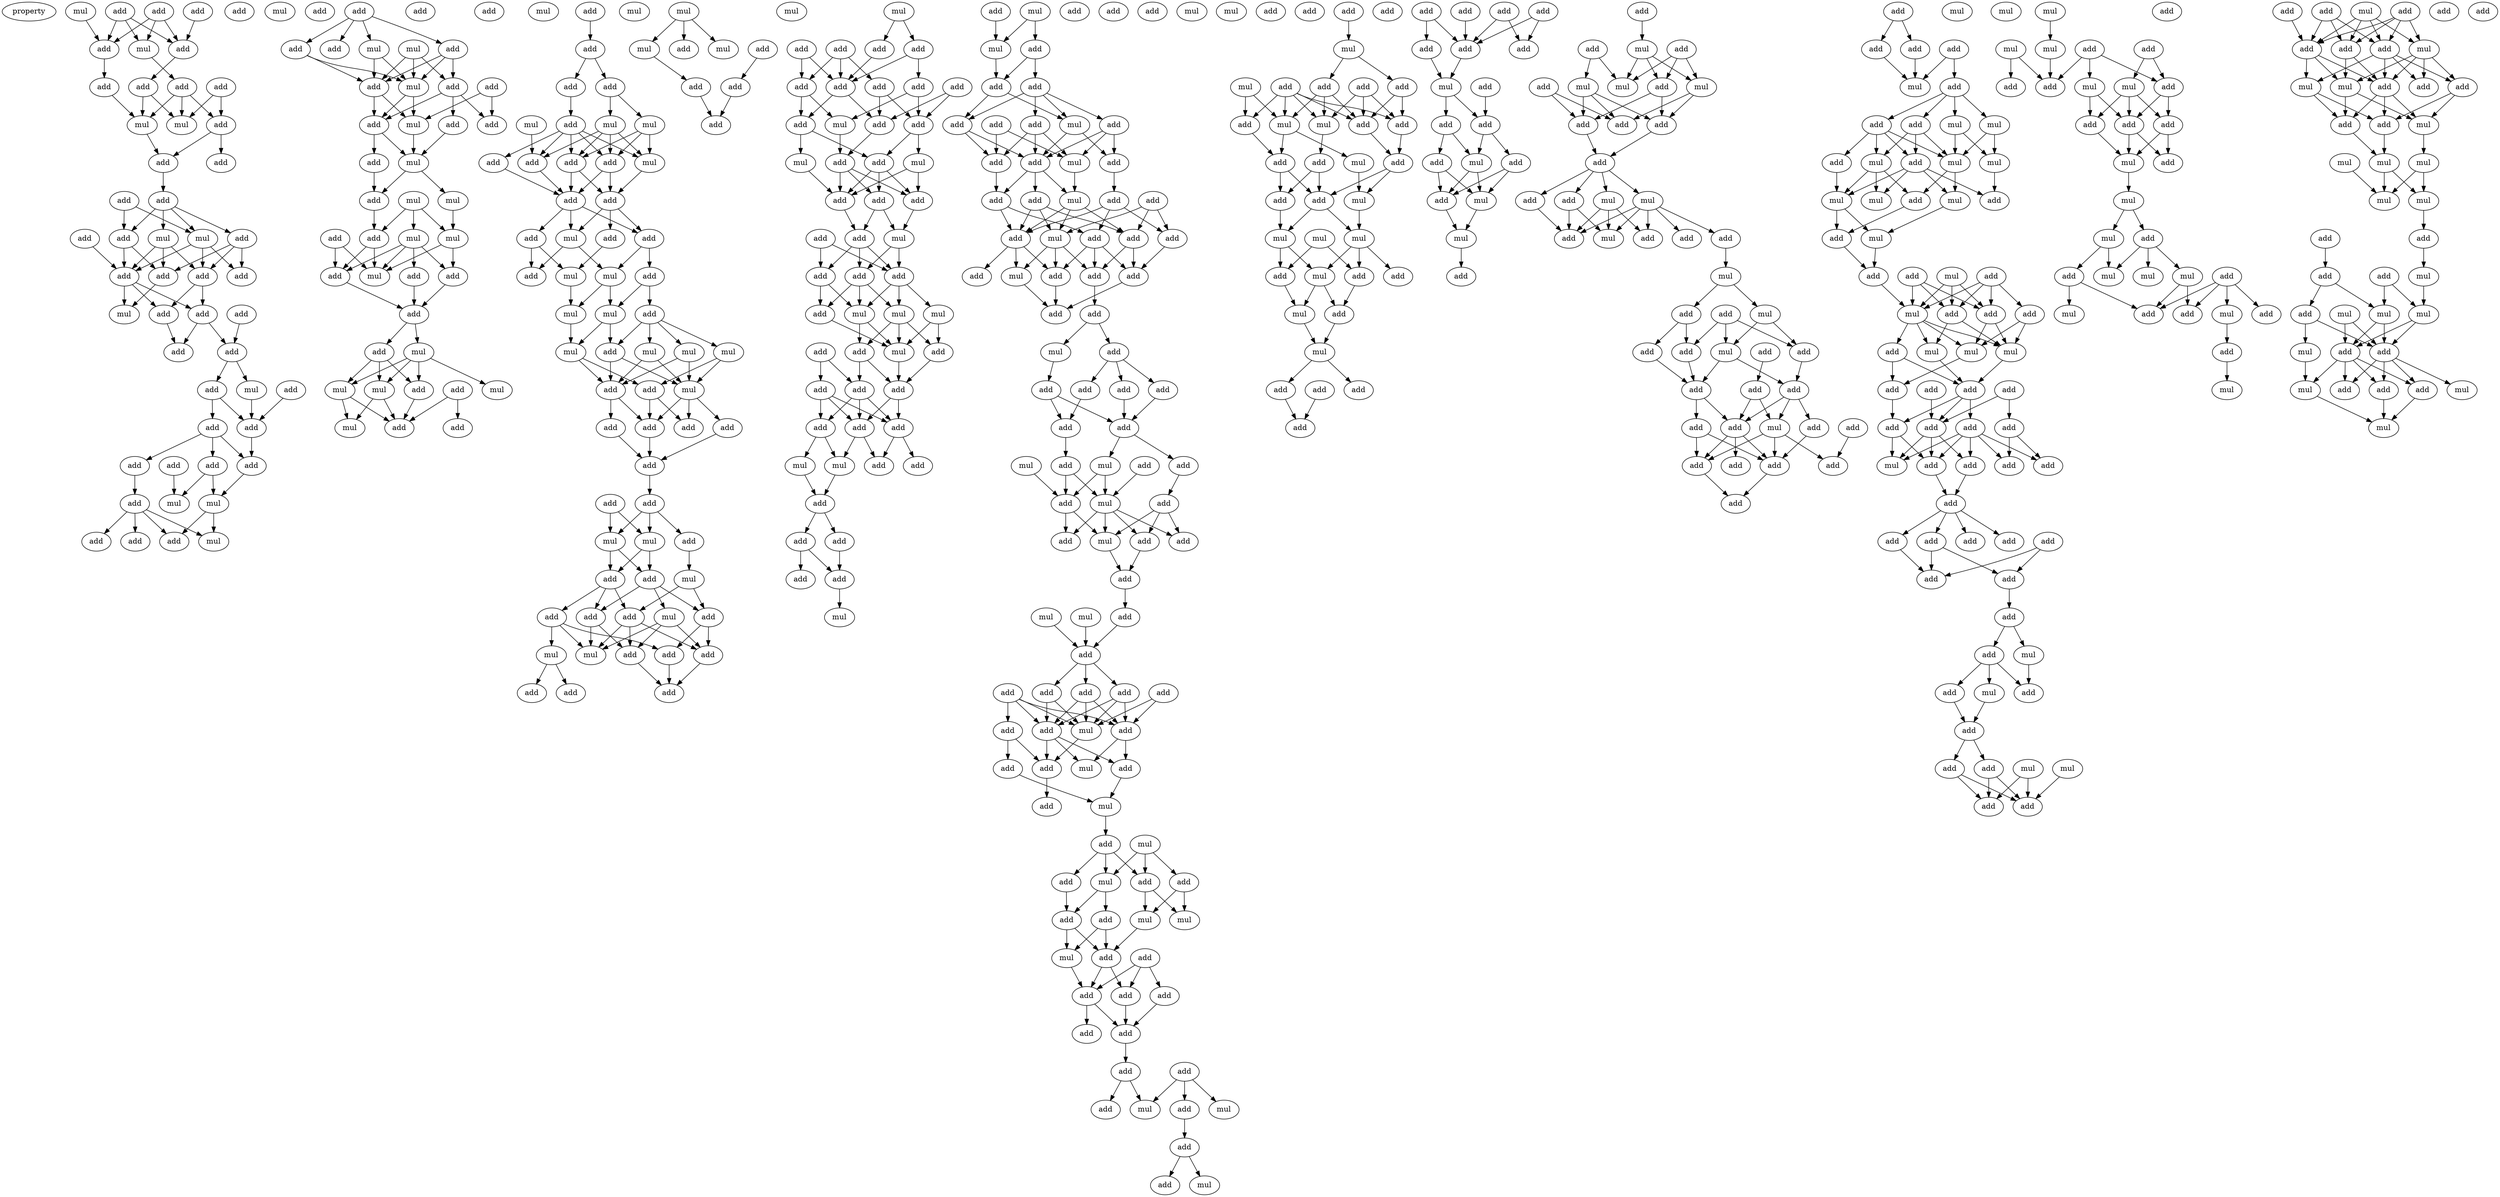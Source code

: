 digraph {
    node [fontcolor=black]
    property [mul=2,lf=1.9]
    0 [ label = add ];
    1 [ label = add ];
    2 [ label = mul ];
    3 [ label = add ];
    4 [ label = add ];
    5 [ label = mul ];
    6 [ label = add ];
    7 [ label = add ];
    8 [ label = add ];
    9 [ label = add ];
    10 [ label = add ];
    11 [ label = add ];
    12 [ label = mul ];
    13 [ label = mul ];
    14 [ label = add ];
    15 [ label = add ];
    16 [ label = mul ];
    17 [ label = add ];
    18 [ label = add ];
    19 [ label = add ];
    20 [ label = add ];
    21 [ label = add ];
    22 [ label = mul ];
    23 [ label = add ];
    24 [ label = mul ];
    25 [ label = add ];
    26 [ label = add ];
    27 [ label = add ];
    28 [ label = add ];
    29 [ label = add ];
    30 [ label = add ];
    31 [ label = mul ];
    32 [ label = add ];
    33 [ label = add ];
    34 [ label = add ];
    35 [ label = add ];
    36 [ label = mul ];
    37 [ label = add ];
    38 [ label = add ];
    39 [ label = add ];
    40 [ label = add ];
    41 [ label = add ];
    42 [ label = add ];
    43 [ label = add ];
    44 [ label = mul ];
    45 [ label = mul ];
    46 [ label = add ];
    47 [ label = add ];
    48 [ label = add ];
    49 [ label = mul ];
    50 [ label = add ];
    51 [ label = add ];
    52 [ label = add ];
    53 [ label = add ];
    54 [ label = add ];
    55 [ label = mul ];
    56 [ label = mul ];
    57 [ label = add ];
    58 [ label = add ];
    59 [ label = add ];
    60 [ label = mul ];
    61 [ label = add ];
    62 [ label = add ];
    63 [ label = add ];
    64 [ label = add ];
    65 [ label = add ];
    66 [ label = mul ];
    67 [ label = add ];
    68 [ label = mul ];
    69 [ label = mul ];
    70 [ label = mul ];
    71 [ label = add ];
    72 [ label = add ];
    73 [ label = add ];
    74 [ label = mul ];
    75 [ label = mul ];
    76 [ label = add ];
    77 [ label = add ];
    78 [ label = add ];
    79 [ label = add ];
    80 [ label = mul ];
    81 [ label = add ];
    82 [ label = add ];
    83 [ label = mul ];
    84 [ label = mul ];
    85 [ label = mul ];
    86 [ label = add ];
    87 [ label = add ];
    88 [ label = mul ];
    89 [ label = add ];
    90 [ label = mul ];
    91 [ label = add ];
    92 [ label = mul ];
    93 [ label = add ];
    94 [ label = add ];
    95 [ label = add ];
    96 [ label = add ];
    97 [ label = add ];
    98 [ label = mul ];
    99 [ label = mul ];
    100 [ label = mul ];
    101 [ label = add ];
    102 [ label = add ];
    103 [ label = add ];
    104 [ label = add ];
    105 [ label = mul ];
    106 [ label = add ];
    107 [ label = add ];
    108 [ label = add ];
    109 [ label = add ];
    110 [ label = add ];
    111 [ label = mul ];
    112 [ label = mul ];
    113 [ label = add ];
    114 [ label = add ];
    115 [ label = mul ];
    116 [ label = mul ];
    117 [ label = mul ];
    118 [ label = add ];
    119 [ label = mul ];
    120 [ label = mul ];
    121 [ label = mul ];
    122 [ label = mul ];
    123 [ label = add ];
    124 [ label = add ];
    125 [ label = add ];
    126 [ label = mul ];
    127 [ label = add ];
    128 [ label = add ];
    129 [ label = add ];
    130 [ label = add ];
    131 [ label = add ];
    132 [ label = mul ];
    133 [ label = add ];
    134 [ label = add ];
    135 [ label = add ];
    136 [ label = mul ];
    137 [ label = mul ];
    138 [ label = add ];
    139 [ label = mul ];
    140 [ label = add ];
    141 [ label = add ];
    142 [ label = add ];
    143 [ label = mul ];
    144 [ label = add ];
    145 [ label = add ];
    146 [ label = add ];
    147 [ label = add ];
    148 [ label = mul ];
    149 [ label = mul ];
    150 [ label = add ];
    151 [ label = add ];
    152 [ label = add ];
    153 [ label = add ];
    154 [ label = mul ];
    155 [ label = mul ];
    156 [ label = mul ];
    157 [ label = add ];
    158 [ label = add ];
    159 [ label = mul ];
    160 [ label = add ];
    161 [ label = add ];
    162 [ label = add ];
    163 [ label = mul ];
    164 [ label = add ];
    165 [ label = add ];
    166 [ label = add ];
    167 [ label = add ];
    168 [ label = add ];
    169 [ label = add ];
    170 [ label = add ];
    171 [ label = add ];
    172 [ label = add ];
    173 [ label = mul ];
    174 [ label = add ];
    175 [ label = add ];
    176 [ label = add ];
    177 [ label = add ];
    178 [ label = add ];
    179 [ label = mul ];
    180 [ label = mul ];
    181 [ label = add ];
    182 [ label = add ];
    183 [ label = add ];
    184 [ label = add ];
    185 [ label = mul ];
    186 [ label = add ];
    187 [ label = add ];
    188 [ label = add ];
    189 [ label = add ];
    190 [ label = mul ];
    191 [ label = add ];
    192 [ label = mul ];
    193 [ label = mul ];
    194 [ label = add ];
    195 [ label = add ];
    196 [ label = add ];
    197 [ label = mul ];
    198 [ label = add ];
    199 [ label = add ];
    200 [ label = add ];
    201 [ label = add ];
    202 [ label = add ];
    203 [ label = add ];
    204 [ label = mul ];
    205 [ label = mul ];
    206 [ label = add ];
    207 [ label = add ];
    208 [ label = add ];
    209 [ label = add ];
    210 [ label = add ];
    211 [ label = mul ];
    212 [ label = add ];
    213 [ label = add ];
    214 [ label = add ];
    215 [ label = add ];
    216 [ label = mul ];
    217 [ label = mul ];
    218 [ label = add ];
    219 [ label = add ];
    220 [ label = add ];
    221 [ label = mul ];
    222 [ label = add ];
    223 [ label = add ];
    224 [ label = add ];
    225 [ label = add ];
    226 [ label = add ];
    227 [ label = mul ];
    228 [ label = add ];
    229 [ label = add ];
    230 [ label = add ];
    231 [ label = mul ];
    232 [ label = add ];
    233 [ label = add ];
    234 [ label = add ];
    235 [ label = add ];
    236 [ label = add ];
    237 [ label = mul ];
    238 [ label = add ];
    239 [ label = add ];
    240 [ label = add ];
    241 [ label = add ];
    242 [ label = mul ];
    243 [ label = add ];
    244 [ label = add ];
    245 [ label = add ];
    246 [ label = mul ];
    247 [ label = add ];
    248 [ label = add ];
    249 [ label = add ];
    250 [ label = add ];
    251 [ label = add ];
    252 [ label = add ];
    253 [ label = add ];
    254 [ label = add ];
    255 [ label = add ];
    256 [ label = mul ];
    257 [ label = add ];
    258 [ label = add ];
    259 [ label = mul ];
    260 [ label = add ];
    261 [ label = add ];
    262 [ label = mul ];
    263 [ label = add ];
    264 [ label = add ];
    265 [ label = add ];
    266 [ label = mul ];
    267 [ label = add ];
    268 [ label = mul ];
    269 [ label = add ];
    270 [ label = mul ];
    271 [ label = add ];
    272 [ label = add ];
    273 [ label = add ];
    274 [ label = add ];
    275 [ label = add ];
    276 [ label = add ];
    277 [ label = add ];
    278 [ label = add ];
    279 [ label = add ];
    280 [ label = mul ];
    281 [ label = add ];
    282 [ label = mul ];
    283 [ label = add ];
    284 [ label = add ];
    285 [ label = add ];
    286 [ label = mul ];
    287 [ label = add ];
    288 [ label = add ];
    289 [ label = mul ];
    290 [ label = mul ];
    291 [ label = add ];
    292 [ label = add ];
    293 [ label = add ];
    294 [ label = add ];
    295 [ label = add ];
    296 [ label = mul ];
    297 [ label = mul ];
    298 [ label = add ];
    299 [ label = mul ];
    300 [ label = add ];
    301 [ label = add ];
    302 [ label = add ];
    303 [ label = add ];
    304 [ label = add ];
    305 [ label = add ];
    306 [ label = add ];
    307 [ label = add ];
    308 [ label = add ];
    309 [ label = add ];
    310 [ label = add ];
    311 [ label = mul ];
    312 [ label = mul ];
    313 [ label = mul ];
    314 [ label = add ];
    315 [ label = mul ];
    316 [ label = add ];
    317 [ label = add ];
    318 [ label = add ];
    319 [ label = mul ];
    320 [ label = add ];
    321 [ label = mul ];
    322 [ label = add ];
    323 [ label = add ];
    324 [ label = add ];
    325 [ label = add ];
    326 [ label = mul ];
    327 [ label = add ];
    328 [ label = add ];
    329 [ label = add ];
    330 [ label = mul ];
    331 [ label = mul ];
    332 [ label = mul ];
    333 [ label = add ];
    334 [ label = add ];
    335 [ label = add ];
    336 [ label = mul ];
    337 [ label = add ];
    338 [ label = add ];
    339 [ label = mul ];
    340 [ label = mul ];
    341 [ label = mul ];
    342 [ label = add ];
    343 [ label = add ];
    344 [ label = add ];
    345 [ label = add ];
    346 [ label = mul ];
    347 [ label = add ];
    348 [ label = mul ];
    349 [ label = mul ];
    350 [ label = add ];
    351 [ label = add ];
    352 [ label = add ];
    353 [ label = add ];
    354 [ label = add ];
    355 [ label = add ];
    356 [ label = add ];
    357 [ label = add ];
    358 [ label = add ];
    359 [ label = add ];
    360 [ label = add ];
    361 [ label = mul ];
    362 [ label = add ];
    363 [ label = add ];
    364 [ label = add ];
    365 [ label = add ];
    366 [ label = add ];
    367 [ label = mul ];
    368 [ label = add ];
    369 [ label = mul ];
    370 [ label = mul ];
    371 [ label = add ];
    372 [ label = add ];
    373 [ label = add ];
    374 [ label = add ];
    375 [ label = mul ];
    376 [ label = add ];
    377 [ label = mul ];
    378 [ label = mul ];
    379 [ label = mul ];
    380 [ label = add ];
    381 [ label = add ];
    382 [ label = add ];
    383 [ label = add ];
    384 [ label = add ];
    385 [ label = add ];
    386 [ label = add ];
    387 [ label = mul ];
    388 [ label = mul ];
    389 [ label = add ];
    390 [ label = mul ];
    391 [ label = add ];
    392 [ label = add ];
    393 [ label = add ];
    394 [ label = mul ];
    395 [ label = add ];
    396 [ label = mul ];
    397 [ label = add ];
    398 [ label = add ];
    399 [ label = mul ];
    400 [ label = add ];
    401 [ label = add ];
    402 [ label = add ];
    403 [ label = add ];
    404 [ label = add ];
    405 [ label = add ];
    406 [ label = mul ];
    407 [ label = add ];
    408 [ label = add ];
    409 [ label = add ];
    410 [ label = add ];
    411 [ label = add ];
    412 [ label = add ];
    413 [ label = add ];
    414 [ label = add ];
    415 [ label = add ];
    416 [ label = add ];
    417 [ label = add ];
    418 [ label = add ];
    419 [ label = add ];
    420 [ label = mul ];
    421 [ label = add ];
    422 [ label = add ];
    423 [ label = add ];
    424 [ label = mul ];
    425 [ label = mul ];
    426 [ label = add ];
    427 [ label = add ];
    428 [ label = mul ];
    429 [ label = mul ];
    430 [ label = mul ];
    431 [ label = mul ];
    432 [ label = add ];
    433 [ label = mul ];
    434 [ label = add ];
    435 [ label = mul ];
    436 [ label = mul ];
    437 [ label = add ];
    438 [ label = add ];
    439 [ label = add ];
    440 [ label = add ];
    441 [ label = mul ];
    442 [ label = add ];
    443 [ label = mul ];
    444 [ label = add ];
    445 [ label = add ];
    446 [ label = add ];
    447 [ label = mul ];
    448 [ label = mul ];
    449 [ label = mul ];
    450 [ label = add ];
    451 [ label = add ];
    452 [ label = add ];
    453 [ label = add ];
    454 [ label = add ];
    455 [ label = add ];
    456 [ label = add ];
    457 [ label = add ];
    458 [ label = add ];
    459 [ label = add ];
    460 [ label = mul ];
    461 [ label = add ];
    462 [ label = add ];
    463 [ label = add ];
    464 [ label = add ];
    465 [ label = add ];
    466 [ label = add ];
    467 [ label = add ];
    468 [ label = add ];
    469 [ label = add ];
    470 [ label = add ];
    471 [ label = add ];
    472 [ label = add ];
    473 [ label = mul ];
    474 [ label = add ];
    475 [ label = add ];
    476 [ label = mul ];
    477 [ label = mul ];
    478 [ label = add ];
    479 [ label = mul ];
    480 [ label = mul ];
    481 [ label = mul ];
    482 [ label = add ];
    483 [ label = add ];
    484 [ label = add ];
    485 [ label = add ];
    486 [ label = mul ];
    487 [ label = add ];
    488 [ label = mul ];
    489 [ label = add ];
    490 [ label = mul ];
    491 [ label = add ];
    492 [ label = add ];
    493 [ label = mul ];
    494 [ label = add ];
    495 [ label = mul ];
    496 [ label = add ];
    497 [ label = add ];
    498 [ label = add ];
    499 [ label = mul ];
    500 [ label = add ];
    501 [ label = add ];
    502 [ label = mul ];
    503 [ label = mul ];
    504 [ label = add ];
    505 [ label = mul ];
    506 [ label = add ];
    507 [ label = mul ];
    508 [ label = add ];
    509 [ label = mul ];
    510 [ label = mul ];
    511 [ label = add ];
    512 [ label = mul ];
    513 [ label = add ];
    514 [ label = add ];
    515 [ label = add ];
    516 [ label = add ];
    517 [ label = mul ];
    518 [ label = mul ];
    519 [ label = add ];
    520 [ label = add ];
    521 [ label = add ];
    522 [ label = add ];
    523 [ label = add ];
    524 [ label = mul ];
    525 [ label = add ];
    526 [ label = add ];
    527 [ label = add ];
    528 [ label = mul ];
    529 [ label = mul ];
    530 [ label = add ];
    531 [ label = mul ];
    532 [ label = add ];
    533 [ label = mul ];
    534 [ label = add ];
    535 [ label = mul ];
    536 [ label = mul ];
    537 [ label = mul ];
    538 [ label = mul ];
    539 [ label = add ];
    540 [ label = add ];
    541 [ label = mul ];
    542 [ label = add ];
    543 [ label = add ];
    544 [ label = mul ];
    545 [ label = mul ];
    546 [ label = mul ];
    547 [ label = add ];
    548 [ label = mul ];
    549 [ label = add ];
    550 [ label = add ];
    551 [ label = add ];
    552 [ label = mul ];
    553 [ label = add ];
    554 [ label = add ];
    555 [ label = mul ];
    556 [ label = mul ];
    557 [ label = add ];
    0 -> 5 [ name = 0 ];
    0 -> 6 [ name = 1 ];
    0 -> 7 [ name = 2 ];
    2 -> 6 [ name = 3 ];
    3 -> 7 [ name = 4 ];
    4 -> 5 [ name = 5 ];
    4 -> 6 [ name = 6 ];
    4 -> 7 [ name = 7 ];
    5 -> 9 [ name = 8 ];
    6 -> 8 [ name = 9 ];
    7 -> 11 [ name = 10 ];
    8 -> 13 [ name = 11 ];
    9 -> 12 [ name = 12 ];
    9 -> 13 [ name = 13 ];
    9 -> 14 [ name = 14 ];
    10 -> 12 [ name = 15 ];
    10 -> 14 [ name = 16 ];
    11 -> 12 [ name = 17 ];
    11 -> 13 [ name = 18 ];
    13 -> 15 [ name = 19 ];
    14 -> 15 [ name = 20 ];
    14 -> 17 [ name = 21 ];
    15 -> 18 [ name = 22 ];
    18 -> 21 [ name = 23 ];
    18 -> 22 [ name = 24 ];
    18 -> 23 [ name = 25 ];
    18 -> 24 [ name = 26 ];
    19 -> 23 [ name = 27 ];
    19 -> 24 [ name = 28 ];
    20 -> 26 [ name = 29 ];
    21 -> 25 [ name = 30 ];
    21 -> 27 [ name = 31 ];
    21 -> 28 [ name = 32 ];
    22 -> 25 [ name = 33 ];
    22 -> 26 [ name = 34 ];
    22 -> 27 [ name = 35 ];
    23 -> 25 [ name = 36 ];
    23 -> 26 [ name = 37 ];
    24 -> 26 [ name = 38 ];
    24 -> 27 [ name = 39 ];
    24 -> 28 [ name = 40 ];
    25 -> 31 [ name = 41 ];
    26 -> 29 [ name = 42 ];
    26 -> 30 [ name = 43 ];
    26 -> 31 [ name = 44 ];
    27 -> 29 [ name = 45 ];
    27 -> 30 [ name = 46 ];
    29 -> 33 [ name = 47 ];
    29 -> 34 [ name = 48 ];
    30 -> 34 [ name = 49 ];
    32 -> 33 [ name = 50 ];
    33 -> 36 [ name = 51 ];
    33 -> 37 [ name = 52 ];
    35 -> 39 [ name = 53 ];
    36 -> 39 [ name = 54 ];
    37 -> 38 [ name = 55 ];
    37 -> 39 [ name = 56 ];
    38 -> 40 [ name = 57 ];
    38 -> 42 [ name = 58 ];
    38 -> 43 [ name = 59 ];
    39 -> 42 [ name = 60 ];
    40 -> 46 [ name = 61 ];
    41 -> 44 [ name = 62 ];
    42 -> 45 [ name = 63 ];
    43 -> 44 [ name = 64 ];
    43 -> 45 [ name = 65 ];
    45 -> 48 [ name = 66 ];
    45 -> 49 [ name = 67 ];
    46 -> 47 [ name = 68 ];
    46 -> 48 [ name = 69 ];
    46 -> 49 [ name = 70 ];
    46 -> 50 [ name = 71 ];
    52 -> 53 [ name = 72 ];
    52 -> 54 [ name = 73 ];
    52 -> 56 [ name = 74 ];
    52 -> 57 [ name = 75 ];
    53 -> 58 [ name = 76 ];
    53 -> 59 [ name = 77 ];
    53 -> 60 [ name = 78 ];
    55 -> 58 [ name = 79 ];
    55 -> 59 [ name = 80 ];
    55 -> 60 [ name = 81 ];
    56 -> 59 [ name = 82 ];
    56 -> 60 [ name = 83 ];
    57 -> 59 [ name = 84 ];
    57 -> 60 [ name = 85 ];
    58 -> 63 [ name = 86 ];
    58 -> 64 [ name = 87 ];
    58 -> 65 [ name = 88 ];
    59 -> 63 [ name = 89 ];
    59 -> 66 [ name = 90 ];
    60 -> 63 [ name = 91 ];
    60 -> 66 [ name = 92 ];
    61 -> 65 [ name = 93 ];
    61 -> 66 [ name = 94 ];
    63 -> 67 [ name = 95 ];
    63 -> 68 [ name = 96 ];
    64 -> 68 [ name = 97 ];
    66 -> 68 [ name = 98 ];
    67 -> 72 [ name = 99 ];
    68 -> 70 [ name = 100 ];
    68 -> 72 [ name = 101 ];
    69 -> 74 [ name = 102 ];
    69 -> 75 [ name = 103 ];
    69 -> 76 [ name = 104 ];
    70 -> 74 [ name = 105 ];
    72 -> 76 [ name = 106 ];
    73 -> 78 [ name = 107 ];
    73 -> 80 [ name = 108 ];
    74 -> 77 [ name = 109 ];
    74 -> 80 [ name = 110 ];
    75 -> 77 [ name = 111 ];
    75 -> 78 [ name = 112 ];
    75 -> 79 [ name = 113 ];
    75 -> 80 [ name = 114 ];
    76 -> 78 [ name = 115 ];
    76 -> 80 [ name = 116 ];
    77 -> 81 [ name = 117 ];
    78 -> 81 [ name = 118 ];
    79 -> 81 [ name = 119 ];
    81 -> 82 [ name = 120 ];
    81 -> 83 [ name = 121 ];
    82 -> 85 [ name = 122 ];
    82 -> 86 [ name = 123 ];
    82 -> 88 [ name = 124 ];
    83 -> 84 [ name = 125 ];
    83 -> 85 [ name = 126 ];
    83 -> 86 [ name = 127 ];
    83 -> 88 [ name = 128 ];
    85 -> 90 [ name = 129 ];
    85 -> 91 [ name = 130 ];
    86 -> 91 [ name = 131 ];
    87 -> 89 [ name = 132 ];
    87 -> 91 [ name = 133 ];
    88 -> 90 [ name = 134 ];
    88 -> 91 [ name = 135 ];
    93 -> 94 [ name = 136 ];
    94 -> 95 [ name = 137 ];
    94 -> 96 [ name = 138 ];
    95 -> 97 [ name = 139 ];
    96 -> 98 [ name = 140 ];
    96 -> 100 [ name = 141 ];
    97 -> 101 [ name = 142 ];
    97 -> 102 [ name = 143 ];
    97 -> 103 [ name = 144 ];
    97 -> 104 [ name = 145 ];
    97 -> 105 [ name = 146 ];
    98 -> 103 [ name = 147 ];
    98 -> 104 [ name = 148 ];
    98 -> 105 [ name = 149 ];
    99 -> 101 [ name = 150 ];
    100 -> 101 [ name = 151 ];
    100 -> 103 [ name = 152 ];
    100 -> 104 [ name = 153 ];
    100 -> 105 [ name = 154 ];
    101 -> 106 [ name = 155 ];
    102 -> 106 [ name = 156 ];
    103 -> 106 [ name = 157 ];
    103 -> 107 [ name = 158 ];
    104 -> 106 [ name = 159 ];
    104 -> 107 [ name = 160 ];
    105 -> 107 [ name = 161 ];
    106 -> 109 [ name = 162 ];
    106 -> 110 [ name = 163 ];
    106 -> 111 [ name = 164 ];
    107 -> 108 [ name = 165 ];
    107 -> 109 [ name = 166 ];
    107 -> 111 [ name = 167 ];
    108 -> 112 [ name = 168 ];
    109 -> 114 [ name = 169 ];
    109 -> 115 [ name = 170 ];
    110 -> 112 [ name = 171 ];
    110 -> 113 [ name = 172 ];
    111 -> 113 [ name = 173 ];
    111 -> 115 [ name = 174 ];
    112 -> 116 [ name = 175 ];
    114 -> 117 [ name = 176 ];
    114 -> 118 [ name = 177 ];
    115 -> 116 [ name = 178 ];
    115 -> 117 [ name = 179 ];
    116 -> 122 [ name = 180 ];
    117 -> 122 [ name = 181 ];
    117 -> 123 [ name = 182 ];
    118 -> 119 [ name = 183 ];
    118 -> 120 [ name = 184 ];
    118 -> 121 [ name = 185 ];
    118 -> 123 [ name = 186 ];
    119 -> 124 [ name = 187 ];
    119 -> 126 [ name = 188 ];
    120 -> 124 [ name = 189 ];
    120 -> 126 [ name = 190 ];
    121 -> 125 [ name = 191 ];
    121 -> 126 [ name = 192 ];
    122 -> 124 [ name = 193 ];
    122 -> 125 [ name = 194 ];
    123 -> 124 [ name = 195 ];
    123 -> 126 [ name = 196 ];
    124 -> 129 [ name = 197 ];
    124 -> 130 [ name = 198 ];
    125 -> 127 [ name = 199 ];
    125 -> 130 [ name = 200 ];
    126 -> 127 [ name = 201 ];
    126 -> 128 [ name = 202 ];
    126 -> 130 [ name = 203 ];
    128 -> 131 [ name = 204 ];
    129 -> 131 [ name = 205 ];
    130 -> 131 [ name = 206 ];
    131 -> 133 [ name = 207 ];
    133 -> 135 [ name = 208 ];
    133 -> 136 [ name = 209 ];
    133 -> 137 [ name = 210 ];
    134 -> 136 [ name = 211 ];
    134 -> 137 [ name = 212 ];
    135 -> 139 [ name = 213 ];
    136 -> 138 [ name = 214 ];
    136 -> 140 [ name = 215 ];
    137 -> 138 [ name = 216 ];
    137 -> 140 [ name = 217 ];
    138 -> 142 [ name = 218 ];
    138 -> 144 [ name = 219 ];
    138 -> 145 [ name = 220 ];
    139 -> 141 [ name = 221 ];
    139 -> 145 [ name = 222 ];
    140 -> 141 [ name = 223 ];
    140 -> 143 [ name = 224 ];
    140 -> 144 [ name = 225 ];
    141 -> 146 [ name = 226 ];
    141 -> 147 [ name = 227 ];
    142 -> 147 [ name = 228 ];
    142 -> 148 [ name = 229 ];
    142 -> 149 [ name = 230 ];
    143 -> 146 [ name = 231 ];
    143 -> 148 [ name = 232 ];
    143 -> 150 [ name = 233 ];
    144 -> 148 [ name = 234 ];
    144 -> 150 [ name = 235 ];
    145 -> 146 [ name = 236 ];
    145 -> 148 [ name = 237 ];
    145 -> 150 [ name = 238 ];
    146 -> 153 [ name = 239 ];
    147 -> 153 [ name = 240 ];
    149 -> 151 [ name = 241 ];
    149 -> 152 [ name = 242 ];
    150 -> 153 [ name = 243 ];
    154 -> 156 [ name = 244 ];
    154 -> 157 [ name = 245 ];
    154 -> 159 [ name = 246 ];
    156 -> 161 [ name = 247 ];
    158 -> 160 [ name = 248 ];
    160 -> 162 [ name = 249 ];
    161 -> 162 [ name = 250 ];
    163 -> 164 [ name = 251 ];
    163 -> 166 [ name = 252 ];
    164 -> 168 [ name = 253 ];
    164 -> 169 [ name = 254 ];
    165 -> 168 [ name = 255 ];
    165 -> 170 [ name = 256 ];
    165 -> 171 [ name = 257 ];
    166 -> 168 [ name = 258 ];
    167 -> 168 [ name = 259 ];
    167 -> 171 [ name = 260 ];
    168 -> 174 [ name = 261 ];
    168 -> 176 [ name = 262 ];
    169 -> 173 [ name = 263 ];
    169 -> 175 [ name = 264 ];
    170 -> 174 [ name = 265 ];
    170 -> 175 [ name = 266 ];
    171 -> 173 [ name = 267 ];
    171 -> 176 [ name = 268 ];
    172 -> 174 [ name = 269 ];
    172 -> 175 [ name = 270 ];
    173 -> 177 [ name = 271 ];
    174 -> 177 [ name = 272 ];
    175 -> 178 [ name = 273 ];
    175 -> 180 [ name = 274 ];
    176 -> 178 [ name = 275 ];
    176 -> 179 [ name = 276 ];
    177 -> 181 [ name = 277 ];
    177 -> 182 [ name = 278 ];
    177 -> 183 [ name = 279 ];
    178 -> 181 [ name = 280 ];
    178 -> 182 [ name = 281 ];
    178 -> 183 [ name = 282 ];
    179 -> 182 [ name = 283 ];
    180 -> 181 [ name = 284 ];
    180 -> 182 [ name = 285 ];
    181 -> 185 [ name = 286 ];
    182 -> 186 [ name = 287 ];
    183 -> 185 [ name = 288 ];
    183 -> 186 [ name = 289 ];
    184 -> 188 [ name = 290 ];
    184 -> 189 [ name = 291 ];
    185 -> 187 [ name = 292 ];
    185 -> 188 [ name = 293 ];
    186 -> 187 [ name = 294 ];
    186 -> 188 [ name = 295 ];
    186 -> 189 [ name = 296 ];
    187 -> 190 [ name = 297 ];
    187 -> 191 [ name = 298 ];
    187 -> 192 [ name = 299 ];
    188 -> 190 [ name = 300 ];
    188 -> 192 [ name = 301 ];
    188 -> 193 [ name = 302 ];
    189 -> 190 [ name = 303 ];
    189 -> 191 [ name = 304 ];
    190 -> 196 [ name = 305 ];
    190 -> 197 [ name = 306 ];
    191 -> 197 [ name = 307 ];
    192 -> 194 [ name = 308 ];
    192 -> 196 [ name = 309 ];
    192 -> 197 [ name = 310 ];
    193 -> 194 [ name = 311 ];
    193 -> 197 [ name = 312 ];
    194 -> 199 [ name = 313 ];
    195 -> 198 [ name = 314 ];
    195 -> 200 [ name = 315 ];
    196 -> 199 [ name = 316 ];
    196 -> 200 [ name = 317 ];
    197 -> 199 [ name = 318 ];
    198 -> 201 [ name = 319 ];
    198 -> 202 [ name = 320 ];
    198 -> 203 [ name = 321 ];
    199 -> 201 [ name = 322 ];
    199 -> 203 [ name = 323 ];
    200 -> 201 [ name = 324 ];
    200 -> 202 [ name = 325 ];
    200 -> 203 [ name = 326 ];
    201 -> 206 [ name = 327 ];
    201 -> 207 [ name = 328 ];
    202 -> 204 [ name = 329 ];
    202 -> 205 [ name = 330 ];
    203 -> 204 [ name = 331 ];
    203 -> 207 [ name = 332 ];
    204 -> 208 [ name = 333 ];
    205 -> 208 [ name = 334 ];
    208 -> 209 [ name = 335 ];
    208 -> 210 [ name = 336 ];
    209 -> 212 [ name = 337 ];
    209 -> 213 [ name = 338 ];
    210 -> 213 [ name = 339 ];
    211 -> 215 [ name = 340 ];
    211 -> 217 [ name = 341 ];
    213 -> 216 [ name = 342 ];
    214 -> 217 [ name = 343 ];
    215 -> 218 [ name = 344 ];
    215 -> 219 [ name = 345 ];
    217 -> 219 [ name = 346 ];
    218 -> 220 [ name = 347 ];
    218 -> 221 [ name = 348 ];
    218 -> 222 [ name = 349 ];
    218 -> 224 [ name = 350 ];
    219 -> 221 [ name = 351 ];
    219 -> 224 [ name = 352 ];
    220 -> 225 [ name = 353 ];
    220 -> 226 [ name = 354 ];
    220 -> 227 [ name = 355 ];
    221 -> 225 [ name = 356 ];
    221 -> 226 [ name = 357 ];
    222 -> 225 [ name = 358 ];
    222 -> 227 [ name = 359 ];
    222 -> 228 [ name = 360 ];
    223 -> 227 [ name = 361 ];
    223 -> 228 [ name = 362 ];
    224 -> 225 [ name = 363 ];
    224 -> 228 [ name = 364 ];
    225 -> 229 [ name = 365 ];
    225 -> 231 [ name = 366 ];
    225 -> 232 [ name = 367 ];
    226 -> 233 [ name = 368 ];
    227 -> 231 [ name = 369 ];
    228 -> 229 [ name = 370 ];
    229 -> 234 [ name = 371 ];
    229 -> 238 [ name = 372 ];
    230 -> 235 [ name = 373 ];
    230 -> 236 [ name = 374 ];
    230 -> 237 [ name = 375 ];
    231 -> 234 [ name = 376 ];
    231 -> 235 [ name = 377 ];
    231 -> 237 [ name = 378 ];
    232 -> 234 [ name = 379 ];
    232 -> 235 [ name = 380 ];
    232 -> 237 [ name = 381 ];
    233 -> 234 [ name = 382 ];
    233 -> 236 [ name = 383 ];
    233 -> 238 [ name = 384 ];
    234 -> 241 [ name = 385 ];
    234 -> 242 [ name = 386 ];
    234 -> 243 [ name = 387 ];
    235 -> 239 [ name = 388 ];
    235 -> 240 [ name = 389 ];
    236 -> 239 [ name = 390 ];
    237 -> 240 [ name = 391 ];
    237 -> 241 [ name = 392 ];
    237 -> 242 [ name = 393 ];
    238 -> 239 [ name = 394 ];
    238 -> 240 [ name = 395 ];
    238 -> 241 [ name = 396 ];
    239 -> 245 [ name = 397 ];
    240 -> 244 [ name = 398 ];
    241 -> 245 [ name = 399 ];
    242 -> 245 [ name = 400 ];
    244 -> 246 [ name = 401 ];
    244 -> 247 [ name = 402 ];
    246 -> 251 [ name = 403 ];
    247 -> 248 [ name = 404 ];
    247 -> 250 [ name = 405 ];
    247 -> 252 [ name = 406 ];
    248 -> 253 [ name = 407 ];
    250 -> 254 [ name = 408 ];
    251 -> 253 [ name = 409 ];
    251 -> 254 [ name = 410 ];
    252 -> 253 [ name = 411 ];
    253 -> 256 [ name = 412 ];
    253 -> 258 [ name = 413 ];
    254 -> 257 [ name = 414 ];
    255 -> 262 [ name = 415 ];
    256 -> 261 [ name = 416 ];
    256 -> 262 [ name = 417 ];
    257 -> 261 [ name = 418 ];
    257 -> 262 [ name = 419 ];
    258 -> 260 [ name = 420 ];
    259 -> 261 [ name = 421 ];
    260 -> 263 [ name = 422 ];
    260 -> 265 [ name = 423 ];
    260 -> 266 [ name = 424 ];
    261 -> 264 [ name = 425 ];
    261 -> 266 [ name = 426 ];
    262 -> 263 [ name = 427 ];
    262 -> 264 [ name = 428 ];
    262 -> 265 [ name = 429 ];
    262 -> 266 [ name = 430 ];
    263 -> 267 [ name = 431 ];
    266 -> 267 [ name = 432 ];
    267 -> 271 [ name = 433 ];
    268 -> 272 [ name = 434 ];
    270 -> 272 [ name = 435 ];
    271 -> 272 [ name = 436 ];
    272 -> 273 [ name = 437 ];
    272 -> 275 [ name = 438 ];
    272 -> 277 [ name = 439 ];
    273 -> 278 [ name = 440 ];
    273 -> 280 [ name = 441 ];
    273 -> 281 [ name = 442 ];
    274 -> 278 [ name = 443 ];
    274 -> 279 [ name = 444 ];
    274 -> 280 [ name = 445 ];
    274 -> 281 [ name = 446 ];
    275 -> 278 [ name = 447 ];
    275 -> 280 [ name = 448 ];
    276 -> 280 [ name = 449 ];
    276 -> 281 [ name = 450 ];
    277 -> 278 [ name = 451 ];
    277 -> 280 [ name = 452 ];
    277 -> 281 [ name = 453 ];
    278 -> 282 [ name = 454 ];
    278 -> 283 [ name = 455 ];
    278 -> 285 [ name = 456 ];
    279 -> 284 [ name = 457 ];
    279 -> 285 [ name = 458 ];
    280 -> 285 [ name = 459 ];
    281 -> 282 [ name = 460 ];
    281 -> 283 [ name = 461 ];
    283 -> 286 [ name = 462 ];
    284 -> 286 [ name = 463 ];
    285 -> 287 [ name = 464 ];
    286 -> 288 [ name = 465 ];
    288 -> 290 [ name = 466 ];
    288 -> 292 [ name = 467 ];
    288 -> 293 [ name = 468 ];
    289 -> 290 [ name = 469 ];
    289 -> 291 [ name = 470 ];
    289 -> 293 [ name = 471 ];
    290 -> 294 [ name = 472 ];
    290 -> 295 [ name = 473 ];
    291 -> 296 [ name = 474 ];
    291 -> 297 [ name = 475 ];
    292 -> 295 [ name = 476 ];
    293 -> 296 [ name = 477 ];
    293 -> 297 [ name = 478 ];
    294 -> 298 [ name = 479 ];
    294 -> 299 [ name = 480 ];
    295 -> 298 [ name = 481 ];
    295 -> 299 [ name = 482 ];
    296 -> 298 [ name = 483 ];
    298 -> 301 [ name = 484 ];
    298 -> 302 [ name = 485 ];
    299 -> 301 [ name = 486 ];
    300 -> 301 [ name = 487 ];
    300 -> 302 [ name = 488 ];
    300 -> 303 [ name = 489 ];
    301 -> 304 [ name = 490 ];
    301 -> 305 [ name = 491 ];
    302 -> 305 [ name = 492 ];
    303 -> 305 [ name = 493 ];
    305 -> 307 [ name = 494 ];
    307 -> 310 [ name = 495 ];
    307 -> 311 [ name = 496 ];
    308 -> 309 [ name = 497 ];
    308 -> 311 [ name = 498 ];
    308 -> 312 [ name = 499 ];
    309 -> 314 [ name = 500 ];
    314 -> 317 [ name = 501 ];
    314 -> 319 [ name = 502 ];
    320 -> 321 [ name = 503 ];
    321 -> 323 [ name = 504 ];
    321 -> 325 [ name = 505 ];
    322 -> 327 [ name = 506 ];
    322 -> 328 [ name = 507 ];
    322 -> 329 [ name = 508 ];
    322 -> 330 [ name = 509 ];
    322 -> 331 [ name = 510 ];
    323 -> 327 [ name = 511 ];
    323 -> 330 [ name = 512 ];
    323 -> 331 [ name = 513 ];
    324 -> 327 [ name = 514 ];
    324 -> 329 [ name = 515 ];
    324 -> 331 [ name = 516 ];
    325 -> 327 [ name = 517 ];
    325 -> 329 [ name = 518 ];
    326 -> 328 [ name = 519 ];
    326 -> 330 [ name = 520 ];
    327 -> 335 [ name = 521 ];
    328 -> 334 [ name = 522 ];
    329 -> 335 [ name = 523 ];
    330 -> 332 [ name = 524 ];
    330 -> 334 [ name = 525 ];
    331 -> 333 [ name = 526 ];
    332 -> 336 [ name = 527 ];
    333 -> 337 [ name = 528 ];
    333 -> 338 [ name = 529 ];
    334 -> 337 [ name = 530 ];
    334 -> 338 [ name = 531 ];
    335 -> 336 [ name = 532 ];
    335 -> 337 [ name = 533 ];
    336 -> 339 [ name = 534 ];
    337 -> 339 [ name = 535 ];
    337 -> 340 [ name = 536 ];
    338 -> 340 [ name = 537 ];
    339 -> 342 [ name = 538 ];
    339 -> 343 [ name = 539 ];
    339 -> 346 [ name = 540 ];
    340 -> 344 [ name = 541 ];
    340 -> 346 [ name = 542 ];
    341 -> 342 [ name = 543 ];
    341 -> 344 [ name = 544 ];
    342 -> 347 [ name = 545 ];
    344 -> 348 [ name = 546 ];
    346 -> 347 [ name = 547 ];
    346 -> 348 [ name = 548 ];
    347 -> 349 [ name = 549 ];
    348 -> 349 [ name = 550 ];
    349 -> 350 [ name = 551 ];
    349 -> 352 [ name = 552 ];
    350 -> 353 [ name = 553 ];
    351 -> 353 [ name = 554 ];
    354 -> 358 [ name = 555 ];
    354 -> 359 [ name = 556 ];
    355 -> 358 [ name = 557 ];
    356 -> 358 [ name = 558 ];
    356 -> 359 [ name = 559 ];
    357 -> 358 [ name = 560 ];
    357 -> 360 [ name = 561 ];
    358 -> 361 [ name = 562 ];
    360 -> 361 [ name = 563 ];
    361 -> 363 [ name = 564 ];
    361 -> 364 [ name = 565 ];
    362 -> 363 [ name = 566 ];
    363 -> 366 [ name = 567 ];
    363 -> 367 [ name = 568 ];
    364 -> 365 [ name = 569 ];
    364 -> 367 [ name = 570 ];
    365 -> 368 [ name = 571 ];
    365 -> 369 [ name = 572 ];
    366 -> 368 [ name = 573 ];
    366 -> 369 [ name = 574 ];
    367 -> 368 [ name = 575 ];
    367 -> 369 [ name = 576 ];
    368 -> 370 [ name = 577 ];
    369 -> 370 [ name = 578 ];
    370 -> 371 [ name = 579 ];
    372 -> 375 [ name = 580 ];
    373 -> 377 [ name = 581 ];
    373 -> 378 [ name = 582 ];
    373 -> 380 [ name = 583 ];
    374 -> 377 [ name = 584 ];
    374 -> 379 [ name = 585 ];
    375 -> 377 [ name = 586 ];
    375 -> 378 [ name = 587 ];
    375 -> 380 [ name = 588 ];
    376 -> 381 [ name = 589 ];
    376 -> 383 [ name = 590 ];
    378 -> 381 [ name = 591 ];
    378 -> 382 [ name = 592 ];
    379 -> 381 [ name = 593 ];
    379 -> 382 [ name = 594 ];
    379 -> 383 [ name = 595 ];
    380 -> 382 [ name = 596 ];
    380 -> 383 [ name = 597 ];
    382 -> 384 [ name = 598 ];
    383 -> 384 [ name = 599 ];
    384 -> 385 [ name = 600 ];
    384 -> 386 [ name = 601 ];
    384 -> 387 [ name = 602 ];
    384 -> 388 [ name = 603 ];
    385 -> 391 [ name = 604 ];
    386 -> 390 [ name = 605 ];
    386 -> 391 [ name = 606 ];
    387 -> 389 [ name = 607 ];
    387 -> 390 [ name = 608 ];
    387 -> 391 [ name = 609 ];
    387 -> 392 [ name = 610 ];
    387 -> 393 [ name = 611 ];
    388 -> 390 [ name = 612 ];
    388 -> 391 [ name = 613 ];
    388 -> 393 [ name = 614 ];
    389 -> 394 [ name = 615 ];
    394 -> 396 [ name = 616 ];
    394 -> 397 [ name = 617 ];
    395 -> 399 [ name = 618 ];
    395 -> 400 [ name = 619 ];
    395 -> 401 [ name = 620 ];
    396 -> 399 [ name = 621 ];
    396 -> 400 [ name = 622 ];
    397 -> 398 [ name = 623 ];
    397 -> 401 [ name = 624 ];
    398 -> 403 [ name = 625 ];
    399 -> 403 [ name = 626 ];
    399 -> 404 [ name = 627 ];
    400 -> 404 [ name = 628 ];
    401 -> 403 [ name = 629 ];
    402 -> 405 [ name = 630 ];
    403 -> 407 [ name = 631 ];
    403 -> 408 [ name = 632 ];
    404 -> 406 [ name = 633 ];
    404 -> 408 [ name = 634 ];
    404 -> 410 [ name = 635 ];
    405 -> 406 [ name = 636 ];
    405 -> 408 [ name = 637 ];
    406 -> 411 [ name = 638 ];
    406 -> 412 [ name = 639 ];
    406 -> 413 [ name = 640 ];
    407 -> 411 [ name = 641 ];
    407 -> 413 [ name = 642 ];
    408 -> 411 [ name = 643 ];
    408 -> 413 [ name = 644 ];
    408 -> 414 [ name = 645 ];
    409 -> 412 [ name = 646 ];
    410 -> 411 [ name = 647 ];
    411 -> 415 [ name = 648 ];
    413 -> 415 [ name = 649 ];
    416 -> 418 [ name = 650 ];
    416 -> 419 [ name = 651 ];
    417 -> 420 [ name = 652 ];
    417 -> 421 [ name = 653 ];
    418 -> 420 [ name = 654 ];
    419 -> 420 [ name = 655 ];
    421 -> 422 [ name = 656 ];
    421 -> 423 [ name = 657 ];
    421 -> 424 [ name = 658 ];
    421 -> 425 [ name = 659 ];
    422 -> 426 [ name = 660 ];
    422 -> 429 [ name = 661 ];
    422 -> 430 [ name = 662 ];
    423 -> 426 [ name = 663 ];
    423 -> 427 [ name = 664 ];
    423 -> 429 [ name = 665 ];
    423 -> 430 [ name = 666 ];
    424 -> 428 [ name = 667 ];
    424 -> 429 [ name = 668 ];
    425 -> 428 [ name = 669 ];
    425 -> 429 [ name = 670 ];
    426 -> 431 [ name = 671 ];
    426 -> 432 [ name = 672 ];
    426 -> 433 [ name = 673 ];
    426 -> 435 [ name = 674 ];
    427 -> 435 [ name = 675 ];
    428 -> 432 [ name = 676 ];
    429 -> 433 [ name = 677 ];
    429 -> 434 [ name = 678 ];
    430 -> 431 [ name = 679 ];
    430 -> 434 [ name = 680 ];
    430 -> 435 [ name = 681 ];
    433 -> 436 [ name = 682 ];
    434 -> 437 [ name = 683 ];
    435 -> 436 [ name = 684 ];
    435 -> 437 [ name = 685 ];
    436 -> 440 [ name = 686 ];
    437 -> 440 [ name = 687 ];
    438 -> 443 [ name = 688 ];
    438 -> 444 [ name = 689 ];
    438 -> 445 [ name = 690 ];
    439 -> 442 [ name = 691 ];
    439 -> 443 [ name = 692 ];
    439 -> 444 [ name = 693 ];
    439 -> 445 [ name = 694 ];
    440 -> 443 [ name = 695 ];
    441 -> 443 [ name = 696 ];
    441 -> 444 [ name = 697 ];
    441 -> 445 [ name = 698 ];
    442 -> 447 [ name = 699 ];
    442 -> 448 [ name = 700 ];
    443 -> 446 [ name = 701 ];
    443 -> 447 [ name = 702 ];
    443 -> 448 [ name = 703 ];
    443 -> 449 [ name = 704 ];
    444 -> 447 [ name = 705 ];
    444 -> 449 [ name = 706 ];
    445 -> 447 [ name = 707 ];
    445 -> 448 [ name = 708 ];
    446 -> 451 [ name = 709 ];
    446 -> 453 [ name = 710 ];
    447 -> 453 [ name = 711 ];
    448 -> 451 [ name = 712 ];
    449 -> 453 [ name = 713 ];
    450 -> 454 [ name = 714 ];
    450 -> 456 [ name = 715 ];
    451 -> 457 [ name = 716 ];
    452 -> 456 [ name = 717 ];
    453 -> 455 [ name = 718 ];
    453 -> 456 [ name = 719 ];
    453 -> 457 [ name = 720 ];
    454 -> 458 [ name = 721 ];
    454 -> 462 [ name = 722 ];
    455 -> 458 [ name = 723 ];
    455 -> 459 [ name = 724 ];
    455 -> 460 [ name = 725 ];
    455 -> 461 [ name = 726 ];
    455 -> 462 [ name = 727 ];
    456 -> 459 [ name = 728 ];
    456 -> 460 [ name = 729 ];
    456 -> 461 [ name = 730 ];
    457 -> 459 [ name = 731 ];
    457 -> 460 [ name = 732 ];
    459 -> 463 [ name = 733 ];
    461 -> 463 [ name = 734 ];
    463 -> 464 [ name = 735 ];
    463 -> 465 [ name = 736 ];
    463 -> 466 [ name = 737 ];
    463 -> 468 [ name = 738 ];
    466 -> 469 [ name = 739 ];
    466 -> 470 [ name = 740 ];
    467 -> 469 [ name = 741 ];
    467 -> 470 [ name = 742 ];
    468 -> 470 [ name = 743 ];
    469 -> 471 [ name = 744 ];
    471 -> 472 [ name = 745 ];
    471 -> 473 [ name = 746 ];
    472 -> 474 [ name = 747 ];
    472 -> 475 [ name = 748 ];
    472 -> 477 [ name = 749 ];
    473 -> 475 [ name = 750 ];
    474 -> 478 [ name = 751 ];
    477 -> 478 [ name = 752 ];
    478 -> 482 [ name = 753 ];
    478 -> 483 [ name = 754 ];
    479 -> 485 [ name = 755 ];
    480 -> 484 [ name = 756 ];
    480 -> 485 [ name = 757 ];
    482 -> 484 [ name = 758 ];
    482 -> 485 [ name = 759 ];
    483 -> 484 [ name = 760 ];
    483 -> 485 [ name = 761 ];
    486 -> 488 [ name = 762 ];
    487 -> 492 [ name = 763 ];
    487 -> 495 [ name = 764 ];
    488 -> 491 [ name = 765 ];
    489 -> 491 [ name = 766 ];
    489 -> 492 [ name = 767 ];
    489 -> 493 [ name = 768 ];
    490 -> 491 [ name = 769 ];
    490 -> 494 [ name = 770 ];
    492 -> 496 [ name = 771 ];
    492 -> 497 [ name = 772 ];
    493 -> 496 [ name = 773 ];
    493 -> 498 [ name = 774 ];
    495 -> 496 [ name = 775 ];
    495 -> 497 [ name = 776 ];
    495 -> 498 [ name = 777 ];
    496 -> 499 [ name = 778 ];
    496 -> 501 [ name = 779 ];
    497 -> 499 [ name = 780 ];
    497 -> 501 [ name = 781 ];
    498 -> 499 [ name = 782 ];
    499 -> 502 [ name = 783 ];
    502 -> 503 [ name = 784 ];
    502 -> 504 [ name = 785 ];
    503 -> 505 [ name = 786 ];
    503 -> 506 [ name = 787 ];
    504 -> 505 [ name = 788 ];
    504 -> 507 [ name = 789 ];
    504 -> 509 [ name = 790 ];
    506 -> 512 [ name = 791 ];
    506 -> 513 [ name = 792 ];
    507 -> 513 [ name = 793 ];
    507 -> 514 [ name = 794 ];
    508 -> 510 [ name = 795 ];
    508 -> 511 [ name = 796 ];
    508 -> 513 [ name = 797 ];
    508 -> 514 [ name = 798 ];
    510 -> 515 [ name = 799 ];
    515 -> 517 [ name = 800 ];
    516 -> 522 [ name = 801 ];
    518 -> 521 [ name = 802 ];
    518 -> 522 [ name = 803 ];
    518 -> 523 [ name = 804 ];
    518 -> 524 [ name = 805 ];
    519 -> 521 [ name = 806 ];
    519 -> 522 [ name = 807 ];
    519 -> 523 [ name = 808 ];
    520 -> 521 [ name = 809 ];
    520 -> 522 [ name = 810 ];
    520 -> 523 [ name = 811 ];
    520 -> 524 [ name = 812 ];
    521 -> 525 [ name = 813 ];
    521 -> 526 [ name = 814 ];
    521 -> 527 [ name = 815 ];
    521 -> 528 [ name = 816 ];
    522 -> 527 [ name = 817 ];
    522 -> 528 [ name = 818 ];
    522 -> 529 [ name = 819 ];
    523 -> 527 [ name = 820 ];
    523 -> 529 [ name = 821 ];
    524 -> 525 [ name = 822 ];
    524 -> 526 [ name = 823 ];
    524 -> 527 [ name = 824 ];
    524 -> 529 [ name = 825 ];
    525 -> 531 [ name = 826 ];
    525 -> 532 [ name = 827 ];
    527 -> 530 [ name = 828 ];
    527 -> 531 [ name = 829 ];
    527 -> 532 [ name = 830 ];
    528 -> 530 [ name = 831 ];
    528 -> 532 [ name = 832 ];
    529 -> 530 [ name = 833 ];
    529 -> 531 [ name = 834 ];
    530 -> 535 [ name = 835 ];
    531 -> 536 [ name = 836 ];
    532 -> 535 [ name = 837 ];
    533 -> 537 [ name = 838 ];
    535 -> 537 [ name = 839 ];
    535 -> 538 [ name = 840 ];
    536 -> 537 [ name = 841 ];
    536 -> 538 [ name = 842 ];
    538 -> 539 [ name = 843 ];
    539 -> 541 [ name = 844 ];
    540 -> 542 [ name = 845 ];
    541 -> 544 [ name = 846 ];
    542 -> 546 [ name = 847 ];
    542 -> 547 [ name = 848 ];
    543 -> 544 [ name = 849 ];
    543 -> 546 [ name = 850 ];
    544 -> 549 [ name = 851 ];
    544 -> 550 [ name = 852 ];
    545 -> 549 [ name = 853 ];
    545 -> 550 [ name = 854 ];
    546 -> 549 [ name = 855 ];
    546 -> 550 [ name = 856 ];
    547 -> 548 [ name = 857 ];
    547 -> 550 [ name = 858 ];
    548 -> 552 [ name = 859 ];
    549 -> 551 [ name = 860 ];
    549 -> 552 [ name = 861 ];
    549 -> 553 [ name = 862 ];
    549 -> 554 [ name = 863 ];
    550 -> 551 [ name = 864 ];
    550 -> 553 [ name = 865 ];
    550 -> 554 [ name = 866 ];
    550 -> 555 [ name = 867 ];
    551 -> 556 [ name = 868 ];
    552 -> 556 [ name = 869 ];
    553 -> 556 [ name = 870 ];
}
